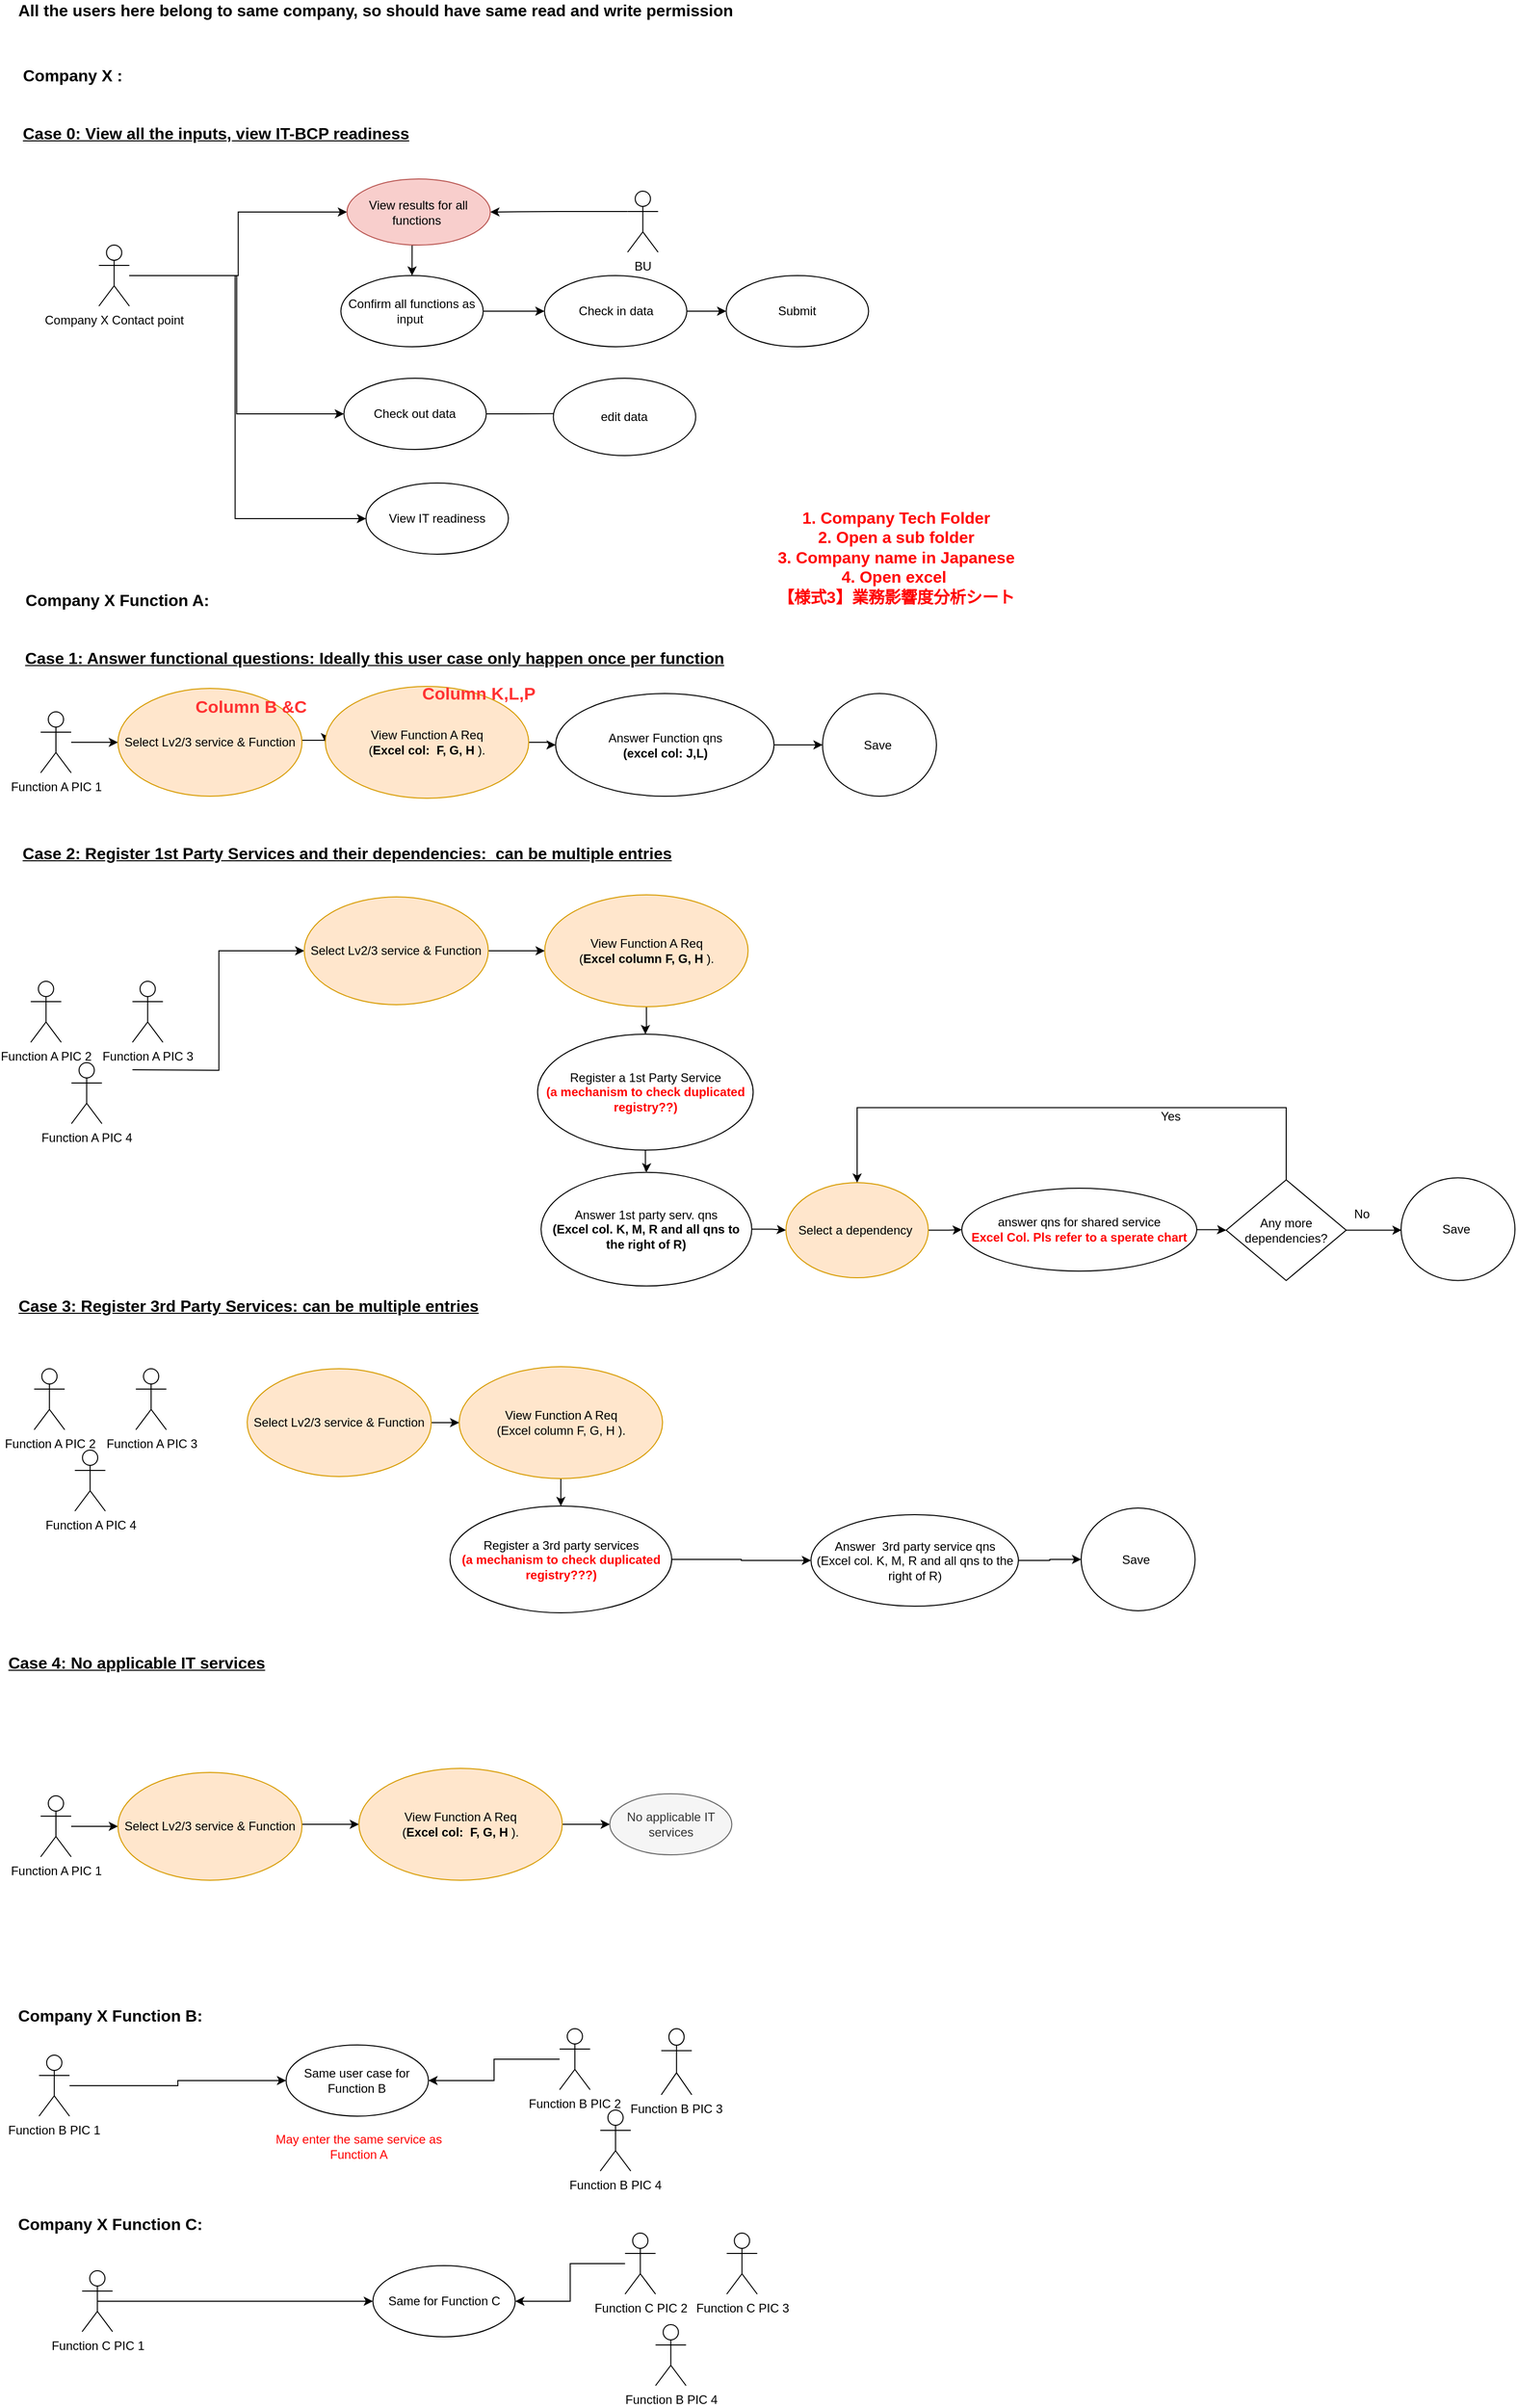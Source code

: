<mxfile version="15.0.6" type="github" pages="5">
  <diagram id="AU1-YM2_N2_GusIfQAZ2" name="Company X">
    <mxGraphModel dx="2428" dy="2406" grid="0" gridSize="10" guides="1" tooltips="1" connect="1" arrows="1" fold="1" page="0" pageScale="1" pageWidth="850" pageHeight="1100" math="0" shadow="0">
      <root>
        <mxCell id="0" />
        <mxCell id="1" parent="0" />
        <mxCell id="-gpZi2hhZSp9mo7Ovqp--26" style="edgeStyle=orthogonalEdgeStyle;rounded=0;orthogonalLoop=1;jettySize=auto;html=1;" parent="1" source="W32naPlY-PoTMaObdN7--6" target="-gpZi2hhZSp9mo7Ovqp--24" edge="1">
          <mxGeometry relative="1" as="geometry" />
        </mxCell>
        <mxCell id="W32naPlY-PoTMaObdN7--6" value="Function A PIC 1" style="shape=umlActor;verticalLabelPosition=bottom;verticalAlign=top;html=1;" parent="1" vertex="1">
          <mxGeometry x="-813" y="-980" width="30" height="60" as="geometry" />
        </mxCell>
        <mxCell id="W32naPlY-PoTMaObdN7--7" value="Function A PIC 2" style="shape=umlActor;verticalLabelPosition=bottom;verticalAlign=top;html=1;" parent="1" vertex="1">
          <mxGeometry x="-822.75" y="-715" width="30" height="60" as="geometry" />
        </mxCell>
        <mxCell id="W32naPlY-PoTMaObdN7--8" value="Function A PIC 3" style="shape=umlActor;verticalLabelPosition=bottom;verticalAlign=top;html=1;" parent="1" vertex="1">
          <mxGeometry x="-722.75" y="-715" width="30" height="60" as="geometry" />
        </mxCell>
        <mxCell id="W32naPlY-PoTMaObdN7--9" value="Function A PIC 4" style="shape=umlActor;verticalLabelPosition=bottom;verticalAlign=top;html=1;" parent="1" vertex="1">
          <mxGeometry x="-782.75" y="-635" width="30" height="60" as="geometry" />
        </mxCell>
        <mxCell id="-gpZi2hhZSp9mo7Ovqp--9" style="edgeStyle=orthogonalEdgeStyle;rounded=0;orthogonalLoop=1;jettySize=auto;html=1;entryX=1;entryY=0.5;entryDx=0;entryDy=0;" parent="1" source="W32naPlY-PoTMaObdN7--17" target="-gpZi2hhZSp9mo7Ovqp--7" edge="1">
          <mxGeometry relative="1" as="geometry" />
        </mxCell>
        <mxCell id="W32naPlY-PoTMaObdN7--17" value="Function B PIC 2" style="shape=umlActor;verticalLabelPosition=bottom;verticalAlign=top;html=1;" parent="1" vertex="1">
          <mxGeometry x="-302.62" y="315" width="30" height="60" as="geometry" />
        </mxCell>
        <mxCell id="W32naPlY-PoTMaObdN7--18" value="Function B PIC 3" style="shape=umlActor;verticalLabelPosition=bottom;verticalAlign=top;html=1;" parent="1" vertex="1">
          <mxGeometry x="-202.62" y="315" width="30" height="65" as="geometry" />
        </mxCell>
        <mxCell id="W32naPlY-PoTMaObdN7--19" value="Function B PIC 4" style="shape=umlActor;verticalLabelPosition=bottom;verticalAlign=top;html=1;" parent="1" vertex="1">
          <mxGeometry x="-262.62" y="395" width="30" height="60" as="geometry" />
        </mxCell>
        <mxCell id="W32naPlY-PoTMaObdN7--31" style="edgeStyle=orthogonalEdgeStyle;rounded=0;orthogonalLoop=1;jettySize=auto;html=1;entryX=0;entryY=0.5;entryDx=0;entryDy=0;" parent="1" target="-gpZi2hhZSp9mo7Ovqp--1" edge="1">
          <mxGeometry relative="1" as="geometry">
            <mxPoint x="-722.75" y="-627.952" as="sourcePoint" />
          </mxGeometry>
        </mxCell>
        <mxCell id="-gpZi2hhZSp9mo7Ovqp--8" style="edgeStyle=orthogonalEdgeStyle;rounded=0;orthogonalLoop=1;jettySize=auto;html=1;" parent="1" source="W32naPlY-PoTMaObdN7--23" target="-gpZi2hhZSp9mo7Ovqp--7" edge="1">
          <mxGeometry relative="1" as="geometry" />
        </mxCell>
        <mxCell id="W32naPlY-PoTMaObdN7--23" value="Function B PIC 1" style="shape=umlActor;verticalLabelPosition=bottom;verticalAlign=top;html=1;" parent="1" vertex="1">
          <mxGeometry x="-814.62" y="341" width="30" height="60" as="geometry" />
        </mxCell>
        <mxCell id="-gpZi2hhZSp9mo7Ovqp--12" style="edgeStyle=orthogonalEdgeStyle;rounded=0;orthogonalLoop=1;jettySize=auto;html=1;entryX=1;entryY=0.5;entryDx=0;entryDy=0;" parent="1" source="W32naPlY-PoTMaObdN7--25" target="-gpZi2hhZSp9mo7Ovqp--11" edge="1">
          <mxGeometry relative="1" as="geometry" />
        </mxCell>
        <mxCell id="W32naPlY-PoTMaObdN7--25" value="Function C PIC 2" style="shape=umlActor;verticalLabelPosition=bottom;verticalAlign=top;html=1;" parent="1" vertex="1">
          <mxGeometry x="-238.25" y="516" width="30" height="60" as="geometry" />
        </mxCell>
        <mxCell id="W32naPlY-PoTMaObdN7--26" value="Function C PIC 3" style="shape=umlActor;verticalLabelPosition=bottom;verticalAlign=top;html=1;" parent="1" vertex="1">
          <mxGeometry x="-138.25" y="516" width="30" height="60" as="geometry" />
        </mxCell>
        <mxCell id="W32naPlY-PoTMaObdN7--27" value="Function B PIC 4" style="shape=umlActor;verticalLabelPosition=bottom;verticalAlign=top;html=1;" parent="1" vertex="1">
          <mxGeometry x="-208.25" y="606" width="30" height="60" as="geometry" />
        </mxCell>
        <mxCell id="-gpZi2hhZSp9mo7Ovqp--10" style="edgeStyle=orthogonalEdgeStyle;rounded=0;orthogonalLoop=1;jettySize=auto;html=1;exitX=0.5;exitY=0.5;exitDx=0;exitDy=0;exitPerimeter=0;entryX=0;entryY=0.5;entryDx=0;entryDy=0;entryPerimeter=0;" parent="1" source="W32naPlY-PoTMaObdN7--28" target="-gpZi2hhZSp9mo7Ovqp--11" edge="1">
          <mxGeometry relative="1" as="geometry">
            <mxPoint x="-511.536" y="575.762" as="targetPoint" />
          </mxGeometry>
        </mxCell>
        <mxCell id="W32naPlY-PoTMaObdN7--28" value="Function C PIC 1" style="shape=umlActor;verticalLabelPosition=bottom;verticalAlign=top;html=1;" parent="1" vertex="1">
          <mxGeometry x="-772.25" y="553" width="30" height="60" as="geometry" />
        </mxCell>
        <mxCell id="-gpZi2hhZSp9mo7Ovqp--20" style="edgeStyle=orthogonalEdgeStyle;rounded=0;orthogonalLoop=1;jettySize=auto;html=1;exitX=0.5;exitY=1;exitDx=0;exitDy=0;" parent="1" source="W32naPlY-PoTMaObdN7--30" target="W32naPlY-PoTMaObdN7--35" edge="1">
          <mxGeometry relative="1" as="geometry" />
        </mxCell>
        <mxCell id="W32naPlY-PoTMaObdN7--30" value="View Function A Req&lt;br&gt;(&lt;b&gt;Excel column F, G, H&lt;/b&gt; )." style="ellipse;whiteSpace=wrap;html=1;fillColor=#ffe6cc;strokeColor=#d79b00;" parent="1" vertex="1">
          <mxGeometry x="-317.25" y="-800" width="200" height="110" as="geometry" />
        </mxCell>
        <mxCell id="-gpZi2hhZSp9mo7Ovqp--44" style="edgeStyle=orthogonalEdgeStyle;rounded=0;orthogonalLoop=1;jettySize=auto;html=1;exitX=1;exitY=0.5;exitDx=0;exitDy=0;entryX=0;entryY=0.5;entryDx=0;entryDy=0;" parent="1" source="W32naPlY-PoTMaObdN7--33" edge="1" target="-gpZi2hhZSp9mo7Ovqp--45">
          <mxGeometry relative="1" as="geometry">
            <mxPoint x="76.068" y="-950.905" as="targetPoint" />
          </mxGeometry>
        </mxCell>
        <mxCell id="W32naPlY-PoTMaObdN7--33" value="Answer Function qns&lt;br&gt;&lt;b&gt;(excel col: J,L)&lt;/b&gt;" style="ellipse;whiteSpace=wrap;html=1;" parent="1" vertex="1">
          <mxGeometry x="-306.5" y="-998" width="214.75" height="101" as="geometry" />
        </mxCell>
        <mxCell id="W32naPlY-PoTMaObdN7--53" style="edgeStyle=orthogonalEdgeStyle;rounded=0;orthogonalLoop=1;jettySize=auto;html=1;entryX=0.5;entryY=0;entryDx=0;entryDy=0;" parent="1" source="W32naPlY-PoTMaObdN7--35" target="W32naPlY-PoTMaObdN7--36" edge="1">
          <mxGeometry relative="1" as="geometry" />
        </mxCell>
        <mxCell id="W32naPlY-PoTMaObdN7--35" value="Register a 1st Party Service&lt;br&gt;&lt;font color=&quot;#ff0000&quot;&gt;&lt;b&gt;(a mechanism to check duplicated registry??)&lt;/b&gt;&lt;/font&gt;" style="ellipse;whiteSpace=wrap;html=1;" parent="1" vertex="1">
          <mxGeometry x="-324.25" y="-663" width="212" height="114" as="geometry" />
        </mxCell>
        <mxCell id="W32naPlY-PoTMaObdN7--40" style="edgeStyle=orthogonalEdgeStyle;rounded=0;orthogonalLoop=1;jettySize=auto;html=1;exitX=1;exitY=0.5;exitDx=0;exitDy=0;" parent="1" source="W32naPlY-PoTMaObdN7--36" target="W32naPlY-PoTMaObdN7--41" edge="1">
          <mxGeometry relative="1" as="geometry">
            <mxPoint x="-98" y="-460.75" as="targetPoint" />
          </mxGeometry>
        </mxCell>
        <mxCell id="W32naPlY-PoTMaObdN7--36" value="Answer 1st party serv. qns&lt;br&gt;&lt;b&gt;(Excel col. K, M, R and all qns to the right of R)&lt;/b&gt;" style="ellipse;whiteSpace=wrap;html=1;" parent="1" vertex="1">
          <mxGeometry x="-320.87" y="-527.12" width="207.25" height="111.75" as="geometry" />
        </mxCell>
        <mxCell id="W32naPlY-PoTMaObdN7--42" style="edgeStyle=orthogonalEdgeStyle;rounded=0;orthogonalLoop=1;jettySize=auto;html=1;" parent="1" source="W32naPlY-PoTMaObdN7--41" target="W32naPlY-PoTMaObdN7--43" edge="1">
          <mxGeometry relative="1" as="geometry">
            <mxPoint x="52" y="-460.75" as="targetPoint" />
          </mxGeometry>
        </mxCell>
        <mxCell id="W32naPlY-PoTMaObdN7--41" value="Select a dependency&amp;nbsp;" style="ellipse;whiteSpace=wrap;html=1;fillColor=#ffe6cc;strokeColor=#d79b00;" parent="1" vertex="1">
          <mxGeometry x="-80" y="-517" width="140" height="93.5" as="geometry" />
        </mxCell>
        <mxCell id="-gpZi2hhZSp9mo7Ovqp--42" style="edgeStyle=orthogonalEdgeStyle;rounded=0;orthogonalLoop=1;jettySize=auto;html=1;exitX=1;exitY=0.5;exitDx=0;exitDy=0;" parent="1" source="W32naPlY-PoTMaObdN7--43" target="-gpZi2hhZSp9mo7Ovqp--40" edge="1">
          <mxGeometry relative="1" as="geometry" />
        </mxCell>
        <mxCell id="W32naPlY-PoTMaObdN7--43" value="answer qns for shared service&lt;br&gt;&lt;b&gt;&lt;font color=&quot;#ff0000&quot;&gt;Excel Col. Pls refer to a sperate chart&lt;/font&gt;&lt;/b&gt;" style="ellipse;whiteSpace=wrap;html=1;" parent="1" vertex="1">
          <mxGeometry x="93" y="-511.5" width="231" height="81.5" as="geometry" />
        </mxCell>
        <mxCell id="W32naPlY-PoTMaObdN7--46" style="edgeStyle=orthogonalEdgeStyle;rounded=0;orthogonalLoop=1;jettySize=auto;html=1;" parent="1" source="W32naPlY-PoTMaObdN7--45" target="W32naPlY-PoTMaObdN7--47" edge="1">
          <mxGeometry relative="1" as="geometry">
            <mxPoint x="-120.13" y="-261" as="targetPoint" />
          </mxGeometry>
        </mxCell>
        <mxCell id="W32naPlY-PoTMaObdN7--45" value="Register a 3rd party services&lt;br&gt;&lt;b style=&quot;color: rgb(255 , 0 , 0)&quot;&gt;(a mechanism to check duplicated registry???)&lt;/b&gt;" style="ellipse;whiteSpace=wrap;html=1;" parent="1" vertex="1">
          <mxGeometry x="-410.38" y="-199" width="218" height="105" as="geometry" />
        </mxCell>
        <mxCell id="-gpZi2hhZSp9mo7Ovqp--69" style="edgeStyle=orthogonalEdgeStyle;rounded=0;orthogonalLoop=1;jettySize=auto;html=1;exitX=1;exitY=0.5;exitDx=0;exitDy=0;entryX=0;entryY=0.5;entryDx=0;entryDy=0;" parent="1" source="W32naPlY-PoTMaObdN7--47" target="-gpZi2hhZSp9mo7Ovqp--68" edge="1">
          <mxGeometry relative="1" as="geometry" />
        </mxCell>
        <mxCell id="W32naPlY-PoTMaObdN7--47" value="Answer&amp;nbsp; 3rd party service qns&lt;br&gt;(Excel col. K, M, R and all qns to the right of R)" style="ellipse;whiteSpace=wrap;html=1;" parent="1" vertex="1">
          <mxGeometry x="-55.38" y="-190.5" width="204" height="90" as="geometry" />
        </mxCell>
        <mxCell id="W32naPlY-PoTMaObdN7--51" style="edgeStyle=orthogonalEdgeStyle;rounded=0;orthogonalLoop=1;jettySize=auto;html=1;entryX=0;entryY=0.5;entryDx=0;entryDy=0;" parent="1" source="W32naPlY-PoTMaObdN7--49" target="W32naPlY-PoTMaObdN7--50" edge="1">
          <mxGeometry relative="1" as="geometry" />
        </mxCell>
        <mxCell id="W32naPlY-PoTMaObdN7--67" style="edgeStyle=orthogonalEdgeStyle;rounded=0;orthogonalLoop=1;jettySize=auto;html=1;entryX=0;entryY=0.5;entryDx=0;entryDy=0;" parent="1" source="W32naPlY-PoTMaObdN7--49" target="W32naPlY-PoTMaObdN7--65" edge="1">
          <mxGeometry relative="1" as="geometry" />
        </mxCell>
        <mxCell id="HmTF_yit3gJTQ6gCZ38t-3" style="edgeStyle=orthogonalEdgeStyle;rounded=0;orthogonalLoop=1;jettySize=auto;html=1;entryX=0;entryY=0.5;entryDx=0;entryDy=0;" parent="1" source="W32naPlY-PoTMaObdN7--49" target="HmTF_yit3gJTQ6gCZ38t-2" edge="1">
          <mxGeometry relative="1" as="geometry">
            <mxPoint x="-517.75" y="-1188" as="targetPoint" />
            <Array as="points">
              <mxPoint x="-621.75" y="-1409" />
              <mxPoint x="-621.75" y="-1170" />
            </Array>
          </mxGeometry>
        </mxCell>
        <mxCell id="W32naPlY-PoTMaObdN7--49" value="Company X Contact point" style="shape=umlActor;verticalLabelPosition=bottom;verticalAlign=top;html=1;" parent="1" vertex="1">
          <mxGeometry x="-755.75" y="-1439" width="30" height="60" as="geometry" />
        </mxCell>
        <mxCell id="W32naPlY-PoTMaObdN7--55" style="edgeStyle=orthogonalEdgeStyle;rounded=0;orthogonalLoop=1;jettySize=auto;html=1;exitX=0.5;exitY=1;exitDx=0;exitDy=0;entryX=0.5;entryY=0;entryDx=0;entryDy=0;" parent="1" source="W32naPlY-PoTMaObdN7--50" target="W32naPlY-PoTMaObdN7--54" edge="1">
          <mxGeometry relative="1" as="geometry" />
        </mxCell>
        <mxCell id="W32naPlY-PoTMaObdN7--50" value="View results for all functions&amp;nbsp;" style="ellipse;whiteSpace=wrap;html=1;fillColor=#f8cecc;strokeColor=#b85450;" parent="1" vertex="1">
          <mxGeometry x="-511.75" y="-1504" width="141" height="65" as="geometry" />
        </mxCell>
        <mxCell id="W32naPlY-PoTMaObdN7--56" style="edgeStyle=orthogonalEdgeStyle;rounded=0;orthogonalLoop=1;jettySize=auto;html=1;" parent="1" source="W32naPlY-PoTMaObdN7--54" target="W32naPlY-PoTMaObdN7--57" edge="1">
          <mxGeometry relative="1" as="geometry">
            <mxPoint x="-375.75" y="-1329" as="targetPoint" />
          </mxGeometry>
        </mxCell>
        <mxCell id="W32naPlY-PoTMaObdN7--54" value="Confirm all functions as input&amp;nbsp;" style="ellipse;whiteSpace=wrap;html=1;" parent="1" vertex="1">
          <mxGeometry x="-517.75" y="-1409" width="140" height="70" as="geometry" />
        </mxCell>
        <mxCell id="W32naPlY-PoTMaObdN7--69" style="edgeStyle=orthogonalEdgeStyle;rounded=0;orthogonalLoop=1;jettySize=auto;html=1;" parent="1" source="W32naPlY-PoTMaObdN7--57" target="W32naPlY-PoTMaObdN7--70" edge="1">
          <mxGeometry relative="1" as="geometry">
            <mxPoint x="-103.655" y="-1374" as="targetPoint" />
          </mxGeometry>
        </mxCell>
        <mxCell id="W32naPlY-PoTMaObdN7--57" value="Check in data" style="ellipse;whiteSpace=wrap;html=1;" parent="1" vertex="1">
          <mxGeometry x="-317.5" y="-1409" width="140" height="70" as="geometry" />
        </mxCell>
        <mxCell id="W32naPlY-PoTMaObdN7--59" style="edgeStyle=orthogonalEdgeStyle;rounded=0;orthogonalLoop=1;jettySize=auto;html=1;exitX=0;exitY=0.333;exitDx=0;exitDy=0;exitPerimeter=0;entryX=1;entryY=0.5;entryDx=0;entryDy=0;" parent="1" source="W32naPlY-PoTMaObdN7--58" target="W32naPlY-PoTMaObdN7--50" edge="1">
          <mxGeometry relative="1" as="geometry" />
        </mxCell>
        <mxCell id="W32naPlY-PoTMaObdN7--58" value="BU" style="shape=umlActor;verticalLabelPosition=bottom;verticalAlign=top;html=1;" parent="1" vertex="1">
          <mxGeometry x="-235.75" y="-1492" width="30" height="60" as="geometry" />
        </mxCell>
        <mxCell id="W32naPlY-PoTMaObdN7--68" style="edgeStyle=orthogonalEdgeStyle;rounded=0;orthogonalLoop=1;jettySize=auto;html=1;exitX=1;exitY=0.5;exitDx=0;exitDy=0;entryX=0.073;entryY=0.457;entryDx=0;entryDy=0;entryPerimeter=0;" parent="1" source="W32naPlY-PoTMaObdN7--65" target="W32naPlY-PoTMaObdN7--66" edge="1">
          <mxGeometry relative="1" as="geometry" />
        </mxCell>
        <mxCell id="W32naPlY-PoTMaObdN7--65" value="Check out data" style="ellipse;whiteSpace=wrap;html=1;" parent="1" vertex="1">
          <mxGeometry x="-514.75" y="-1308" width="140" height="70" as="geometry" />
        </mxCell>
        <mxCell id="W32naPlY-PoTMaObdN7--66" value="edit data" style="ellipse;whiteSpace=wrap;html=1;" parent="1" vertex="1">
          <mxGeometry x="-308.75" y="-1308" width="140" height="76" as="geometry" />
        </mxCell>
        <mxCell id="W32naPlY-PoTMaObdN7--70" value="Submit" style="ellipse;whiteSpace=wrap;html=1;" parent="1" vertex="1">
          <mxGeometry x="-138.755" y="-1409" width="140" height="70" as="geometry" />
        </mxCell>
        <mxCell id="-gpZi2hhZSp9mo7Ovqp--5" style="edgeStyle=orthogonalEdgeStyle;rounded=0;orthogonalLoop=1;jettySize=auto;html=1;entryX=0;entryY=0.5;entryDx=0;entryDy=0;" parent="1" source="-gpZi2hhZSp9mo7Ovqp--1" target="W32naPlY-PoTMaObdN7--30" edge="1">
          <mxGeometry relative="1" as="geometry">
            <mxPoint x="-345.25" y="-751" as="targetPoint" />
          </mxGeometry>
        </mxCell>
        <mxCell id="-gpZi2hhZSp9mo7Ovqp--1" value="Select Lv2/3 service &amp;amp; Function" style="ellipse;whiteSpace=wrap;html=1;fillColor=#ffe6cc;strokeColor=#d79b00;" parent="1" vertex="1">
          <mxGeometry x="-553.75" y="-798" width="181" height="106" as="geometry" />
        </mxCell>
        <mxCell id="-gpZi2hhZSp9mo7Ovqp--7" value="Same user case for Function B" style="ellipse;whiteSpace=wrap;html=1;" parent="1" vertex="1">
          <mxGeometry x="-571.62" y="331" width="140" height="70" as="geometry" />
        </mxCell>
        <mxCell id="-gpZi2hhZSp9mo7Ovqp--11" value="Same for Function C" style="ellipse;whiteSpace=wrap;html=1;" parent="1" vertex="1">
          <mxGeometry x="-486.25" y="548" width="140" height="70" as="geometry" />
        </mxCell>
        <mxCell id="-gpZi2hhZSp9mo7Ovqp--27" style="edgeStyle=orthogonalEdgeStyle;rounded=0;orthogonalLoop=1;jettySize=auto;html=1;exitX=1;exitY=0.481;exitDx=0;exitDy=0;entryX=0;entryY=0.5;entryDx=0;entryDy=0;exitPerimeter=0;" parent="1" source="-gpZi2hhZSp9mo7Ovqp--24" target="-gpZi2hhZSp9mo7Ovqp--25" edge="1">
          <mxGeometry relative="1" as="geometry">
            <mxPoint x="-533.0" y="-948.0" as="sourcePoint" />
          </mxGeometry>
        </mxCell>
        <mxCell id="-gpZi2hhZSp9mo7Ovqp--24" value="Select Lv2/3 service &amp;amp; Function" style="ellipse;whiteSpace=wrap;html=1;fillColor=#ffe6cc;strokeColor=#d79b00;" parent="1" vertex="1">
          <mxGeometry x="-737" y="-1003" width="181" height="106" as="geometry" />
        </mxCell>
        <mxCell id="-gpZi2hhZSp9mo7Ovqp--28" style="edgeStyle=orthogonalEdgeStyle;rounded=0;orthogonalLoop=1;jettySize=auto;html=1;" parent="1" source="-gpZi2hhZSp9mo7Ovqp--25" target="W32naPlY-PoTMaObdN7--33" edge="1">
          <mxGeometry relative="1" as="geometry" />
        </mxCell>
        <mxCell id="-gpZi2hhZSp9mo7Ovqp--25" value="View Function A Req&lt;br&gt;(&lt;b&gt;Excel col:&amp;nbsp; F, G, H&lt;/b&gt; )." style="ellipse;whiteSpace=wrap;html=1;fillColor=#ffe6cc;strokeColor=#d79b00;" parent="1" vertex="1">
          <mxGeometry x="-533" y="-1005" width="200" height="110" as="geometry" />
        </mxCell>
        <mxCell id="-gpZi2hhZSp9mo7Ovqp--43" style="edgeStyle=orthogonalEdgeStyle;rounded=0;orthogonalLoop=1;jettySize=auto;html=1;entryX=0.5;entryY=0;entryDx=0;entryDy=0;" parent="1" source="-gpZi2hhZSp9mo7Ovqp--40" target="W32naPlY-PoTMaObdN7--41" edge="1">
          <mxGeometry relative="1" as="geometry">
            <Array as="points">
              <mxPoint x="412" y="-590.75" />
              <mxPoint x="-10" y="-590.75" />
            </Array>
          </mxGeometry>
        </mxCell>
        <mxCell id="-gpZi2hhZSp9mo7Ovqp--64" style="edgeStyle=orthogonalEdgeStyle;rounded=0;orthogonalLoop=1;jettySize=auto;html=1;exitX=1;exitY=0.5;exitDx=0;exitDy=0;" parent="1" source="-gpZi2hhZSp9mo7Ovqp--40" edge="1">
          <mxGeometry relative="1" as="geometry">
            <mxPoint x="525.497" y="-470.274" as="targetPoint" />
          </mxGeometry>
        </mxCell>
        <mxCell id="-gpZi2hhZSp9mo7Ovqp--40" value="Any more dependencies?" style="rhombus;whiteSpace=wrap;html=1;" parent="1" vertex="1">
          <mxGeometry x="353" y="-519.75" width="118" height="99" as="geometry" />
        </mxCell>
        <mxCell id="-gpZi2hhZSp9mo7Ovqp--45" value="Save&amp;nbsp;" style="ellipse;whiteSpace=wrap;html=1;" parent="1" vertex="1">
          <mxGeometry x="-44" y="-998" width="112" height="101" as="geometry" />
        </mxCell>
        <mxCell id="-gpZi2hhZSp9mo7Ovqp--50" value="Function A PIC 2" style="shape=umlActor;verticalLabelPosition=bottom;verticalAlign=top;html=1;" parent="1" vertex="1">
          <mxGeometry x="-819.38" y="-334" width="30" height="60" as="geometry" />
        </mxCell>
        <mxCell id="-gpZi2hhZSp9mo7Ovqp--51" value="Function A PIC 3" style="shape=umlActor;verticalLabelPosition=bottom;verticalAlign=top;html=1;" parent="1" vertex="1">
          <mxGeometry x="-719.38" y="-334" width="30" height="60" as="geometry" />
        </mxCell>
        <mxCell id="-gpZi2hhZSp9mo7Ovqp--52" value="Function A PIC 4" style="shape=umlActor;verticalLabelPosition=bottom;verticalAlign=top;html=1;" parent="1" vertex="1">
          <mxGeometry x="-779.38" y="-254" width="30" height="60" as="geometry" />
        </mxCell>
        <mxCell id="-gpZi2hhZSp9mo7Ovqp--57" value="&lt;font style=&quot;font-size: 16px&quot;&gt;&lt;b&gt;&lt;u&gt;Case 1: Answer functional questions: Ideally this user case only happen once per function&lt;/u&gt;&lt;/b&gt;&lt;/font&gt;" style="text;html=1;align=center;verticalAlign=middle;resizable=0;points=[];autosize=1;strokeColor=none;fillColor=none;" parent="1" vertex="1">
          <mxGeometry x="-833.75" y="-1043" width="698" height="19" as="geometry" />
        </mxCell>
        <mxCell id="-gpZi2hhZSp9mo7Ovqp--58" value="&lt;font style=&quot;font-size: 16px&quot;&gt;&lt;b&gt;&lt;u&gt;Case 2: Register 1st Party Services and their dependencies:&amp;nbsp; can be multiple entries&lt;/u&gt;&lt;/b&gt;&lt;/font&gt;" style="text;html=1;align=center;verticalAlign=middle;resizable=0;points=[];autosize=1;strokeColor=none;fillColor=none;" parent="1" vertex="1">
          <mxGeometry x="-835.75" y="-851" width="648" height="19" as="geometry" />
        </mxCell>
        <mxCell id="-gpZi2hhZSp9mo7Ovqp--59" value="&lt;b&gt;&lt;font style=&quot;font-size: 16px&quot;&gt;&lt;u&gt;Case 3: Register 3rd Party Services: can be multiple entries&lt;/u&gt;&lt;/font&gt;&lt;/b&gt;" style="text;html=1;align=center;verticalAlign=middle;resizable=0;points=[];autosize=1;strokeColor=none;fillColor=none;" parent="1" vertex="1">
          <mxGeometry x="-840.75" y="-406" width="463" height="19" as="geometry" />
        </mxCell>
        <mxCell id="-gpZi2hhZSp9mo7Ovqp--63" style="edgeStyle=orthogonalEdgeStyle;rounded=0;orthogonalLoop=1;jettySize=auto;html=1;exitX=0.5;exitY=1;exitDx=0;exitDy=0;" parent="1" source="-gpZi2hhZSp9mo7Ovqp--60" target="W32naPlY-PoTMaObdN7--45" edge="1">
          <mxGeometry relative="1" as="geometry" />
        </mxCell>
        <mxCell id="-gpZi2hhZSp9mo7Ovqp--60" value="View Function A Req&lt;br&gt;(Excel column F, G, H )." style="ellipse;whiteSpace=wrap;html=1;fillColor=#ffe6cc;strokeColor=#d79b00;" parent="1" vertex="1">
          <mxGeometry x="-401.38" y="-336" width="200" height="110" as="geometry" />
        </mxCell>
        <mxCell id="-gpZi2hhZSp9mo7Ovqp--62" style="edgeStyle=orthogonalEdgeStyle;rounded=0;orthogonalLoop=1;jettySize=auto;html=1;exitX=1;exitY=0.5;exitDx=0;exitDy=0;entryX=0;entryY=0.5;entryDx=0;entryDy=0;" parent="1" source="-gpZi2hhZSp9mo7Ovqp--61" target="-gpZi2hhZSp9mo7Ovqp--60" edge="1">
          <mxGeometry relative="1" as="geometry" />
        </mxCell>
        <mxCell id="-gpZi2hhZSp9mo7Ovqp--61" value="Select Lv2/3 service &amp;amp; Function" style="ellipse;whiteSpace=wrap;html=1;fillColor=#ffe6cc;strokeColor=#d79b00;" parent="1" vertex="1">
          <mxGeometry x="-609.88" y="-334" width="181" height="106" as="geometry" />
        </mxCell>
        <mxCell id="-gpZi2hhZSp9mo7Ovqp--65" value="Yes" style="text;html=1;align=center;verticalAlign=middle;resizable=0;points=[];autosize=1;strokeColor=none;fillColor=none;" parent="1" vertex="1">
          <mxGeometry x="283" y="-590.75" width="30" height="18" as="geometry" />
        </mxCell>
        <mxCell id="-gpZi2hhZSp9mo7Ovqp--66" value="No" style="text;html=1;align=center;verticalAlign=middle;resizable=0;points=[];autosize=1;strokeColor=none;fillColor=none;" parent="1" vertex="1">
          <mxGeometry x="473" y="-494.75" width="25" height="18" as="geometry" />
        </mxCell>
        <mxCell id="-gpZi2hhZSp9mo7Ovqp--67" value="Save&amp;nbsp;" style="ellipse;whiteSpace=wrap;html=1;" parent="1" vertex="1">
          <mxGeometry x="525" y="-521.75" width="112" height="101" as="geometry" />
        </mxCell>
        <mxCell id="-gpZi2hhZSp9mo7Ovqp--68" value="Save&amp;nbsp;" style="ellipse;whiteSpace=wrap;html=1;" parent="1" vertex="1">
          <mxGeometry x="210.37" y="-197" width="112" height="101" as="geometry" />
        </mxCell>
        <mxCell id="-gpZi2hhZSp9mo7Ovqp--71" value="&lt;font style=&quot;font-size: 16px&quot;&gt;&lt;b&gt;All the users here belong to same company, so should have same read and write permission&lt;/b&gt;&lt;/font&gt;" style="text;html=1;align=center;verticalAlign=middle;resizable=0;points=[];autosize=1;strokeColor=none;fillColor=none;" parent="1" vertex="1">
          <mxGeometry x="-840.75" y="-1680" width="713" height="19" as="geometry" />
        </mxCell>
        <mxCell id="-gpZi2hhZSp9mo7Ovqp--72" value="&lt;b&gt;&lt;font style=&quot;font-size: 16px&quot;&gt;&lt;u&gt;Case 0: View all the inputs, view IT-BCP readiness&lt;/u&gt;&lt;/font&gt;&lt;/b&gt;" style="text;html=1;align=center;verticalAlign=middle;resizable=0;points=[];autosize=1;strokeColor=none;fillColor=none;" parent="1" vertex="1">
          <mxGeometry x="-835.75" y="-1559" width="390" height="19" as="geometry" />
        </mxCell>
        <mxCell id="-gpZi2hhZSp9mo7Ovqp--73" value="&lt;b&gt;&lt;font style=&quot;font-size: 16px&quot;&gt;Company X Function A:&lt;/font&gt;&lt;/b&gt;" style="text;html=1;align=center;verticalAlign=middle;resizable=0;points=[];autosize=1;strokeColor=none;fillColor=none;" parent="1" vertex="1">
          <mxGeometry x="-833.75" y="-1100" width="191" height="19" as="geometry" />
        </mxCell>
        <mxCell id="-gpZi2hhZSp9mo7Ovqp--74" value="&lt;b&gt;&lt;font style=&quot;font-size: 16px&quot;&gt;Company X :&lt;/font&gt;&lt;/b&gt;" style="text;html=1;align=center;verticalAlign=middle;resizable=0;points=[];autosize=1;strokeColor=none;fillColor=none;" parent="1" vertex="1">
          <mxGeometry x="-835.75" y="-1616" width="108" height="19" as="geometry" />
        </mxCell>
        <mxCell id="-gpZi2hhZSp9mo7Ovqp--75" value="&lt;b&gt;&lt;font style=&quot;font-size: 16px&quot;&gt;Company X Function B:&lt;/font&gt;&lt;/b&gt;" style="text;html=1;align=center;verticalAlign=middle;resizable=0;points=[];autosize=1;strokeColor=none;fillColor=none;" parent="1" vertex="1">
          <mxGeometry x="-840.75" y="292" width="191" height="19" as="geometry" />
        </mxCell>
        <mxCell id="-gpZi2hhZSp9mo7Ovqp--76" value="&lt;b&gt;&lt;font style=&quot;font-size: 16px&quot;&gt;Company X Function C:&lt;/font&gt;&lt;/b&gt;" style="text;html=1;align=center;verticalAlign=middle;resizable=0;points=[];autosize=1;strokeColor=none;fillColor=none;" parent="1" vertex="1">
          <mxGeometry x="-840.75" y="497" width="191" height="19" as="geometry" />
        </mxCell>
        <mxCell id="HmTF_yit3gJTQ6gCZ38t-2" value="View IT readiness" style="ellipse;whiteSpace=wrap;html=1;" parent="1" vertex="1">
          <mxGeometry x="-493.0" y="-1205" width="140" height="70" as="geometry" />
        </mxCell>
        <mxCell id="JNOww10qwIhU7luUqyG3-1" value="&lt;b&gt;&lt;font style=&quot;font-size: 16px&quot;&gt;&lt;u&gt;Case 4: No applicable IT services&lt;/u&gt;&lt;/font&gt;&lt;/b&gt;" style="text;html=1;align=center;verticalAlign=middle;resizable=0;points=[];autosize=1;strokeColor=none;fillColor=none;" parent="1" vertex="1">
          <mxGeometry x="-851" y="-55" width="263" height="19" as="geometry" />
        </mxCell>
        <mxCell id="JNOww10qwIhU7luUqyG3-2" style="edgeStyle=orthogonalEdgeStyle;rounded=0;orthogonalLoop=1;jettySize=auto;html=1;" parent="1" source="JNOww10qwIhU7luUqyG3-3" target="JNOww10qwIhU7luUqyG3-5" edge="1">
          <mxGeometry relative="1" as="geometry" />
        </mxCell>
        <mxCell id="JNOww10qwIhU7luUqyG3-3" value="Function A PIC 1" style="shape=umlActor;verticalLabelPosition=bottom;verticalAlign=top;html=1;" parent="1" vertex="1">
          <mxGeometry x="-813" y="86" width="30" height="60" as="geometry" />
        </mxCell>
        <mxCell id="JNOww10qwIhU7luUqyG3-4" style="edgeStyle=orthogonalEdgeStyle;rounded=0;orthogonalLoop=1;jettySize=auto;html=1;exitX=1;exitY=0.481;exitDx=0;exitDy=0;entryX=0;entryY=0.5;entryDx=0;entryDy=0;exitPerimeter=0;" parent="1" source="JNOww10qwIhU7luUqyG3-5" target="JNOww10qwIhU7luUqyG3-7" edge="1">
          <mxGeometry relative="1" as="geometry">
            <mxPoint x="-533.0" y="118.0" as="sourcePoint" />
          </mxGeometry>
        </mxCell>
        <mxCell id="JNOww10qwIhU7luUqyG3-5" value="Select Lv2/3 service &amp;amp; Function" style="ellipse;whiteSpace=wrap;html=1;fillColor=#ffe6cc;strokeColor=#d79b00;" parent="1" vertex="1">
          <mxGeometry x="-737" y="63" width="181" height="106" as="geometry" />
        </mxCell>
        <mxCell id="JNOww10qwIhU7luUqyG3-6" style="edgeStyle=orthogonalEdgeStyle;rounded=0;orthogonalLoop=1;jettySize=auto;html=1;entryX=0;entryY=0.5;entryDx=0;entryDy=0;" parent="1" source="JNOww10qwIhU7luUqyG3-7" edge="1" target="JNOww10qwIhU7luUqyG3-8">
          <mxGeometry relative="1" as="geometry">
            <mxPoint x="-260" y="119" as="targetPoint" />
          </mxGeometry>
        </mxCell>
        <mxCell id="JNOww10qwIhU7luUqyG3-7" value="View Function A Req&lt;br&gt;(&lt;b&gt;Excel col:&amp;nbsp; F, G, H&lt;/b&gt; )." style="ellipse;whiteSpace=wrap;html=1;fillColor=#ffe6cc;strokeColor=#d79b00;" parent="1" vertex="1">
          <mxGeometry x="-500" y="59" width="200" height="110" as="geometry" />
        </mxCell>
        <mxCell id="JNOww10qwIhU7luUqyG3-8" value="No applicable IT services" style="ellipse;whiteSpace=wrap;html=1;strokeColor=#666666;fillColor=#f5f5f5;fontColor=#333333;" parent="1" vertex="1">
          <mxGeometry x="-253.25" y="84" width="120" height="60" as="geometry" />
        </mxCell>
        <mxCell id="GWwD0PipkNPG_7XFbQsd-1" value="&lt;font color=&quot;#ff0000&quot;&gt;May enter the same service as Function A&lt;/font&gt;" style="text;html=1;strokeColor=none;fillColor=none;align=center;verticalAlign=middle;whiteSpace=wrap;rounded=0;" vertex="1" parent="1">
          <mxGeometry x="-590" y="403" width="180" height="56" as="geometry" />
        </mxCell>
        <mxCell id="d6ayeBFfSVVr19dzEPfN-1" value="&lt;span style=&quot;font-size: 11.0pt&quot;&gt;&lt;b style=&quot;font-size: 16px&quot;&gt;&lt;font color=&quot;#ff0000&quot; style=&quot;font-size: 16px&quot;&gt;1. Company Tech Folder&lt;br&gt;2. Open a sub folder&lt;br&gt;3. Company name in Japanese&lt;br&gt;4. Open excel&amp;nbsp;&lt;br&gt;【様式&lt;span lang=&quot;EN-US&quot;&gt;3&lt;/span&gt;】業務影響度分析シート&lt;/font&gt;&lt;/b&gt;&lt;br&gt;&lt;/span&gt;" style="text;html=1;strokeColor=none;fillColor=none;align=center;verticalAlign=middle;whiteSpace=wrap;rounded=0;" vertex="1" parent="1">
          <mxGeometry x="-99" y="-1196" width="255" height="127" as="geometry" />
        </mxCell>
        <mxCell id="d6ayeBFfSVVr19dzEPfN-2" value="&lt;font color=&quot;#ff3333&quot; style=&quot;font-size: 17px&quot;&gt;&lt;b&gt;Column B &amp;amp;C&lt;/b&gt;&lt;/font&gt;" style="text;html=1;strokeColor=none;fillColor=none;align=center;verticalAlign=middle;whiteSpace=wrap;rounded=0;" vertex="1" parent="1">
          <mxGeometry x="-670" y="-994" width="128" height="20" as="geometry" />
        </mxCell>
        <mxCell id="d6ayeBFfSVVr19dzEPfN-4" value="&lt;font color=&quot;#ff3333&quot; style=&quot;font-size: 17px&quot;&gt;&lt;b&gt;Column K,L,P&lt;/b&gt;&lt;/font&gt;" style="text;html=1;strokeColor=none;fillColor=none;align=center;verticalAlign=middle;whiteSpace=wrap;rounded=0;" vertex="1" parent="1">
          <mxGeometry x="-445.75" y="-1007" width="128" height="20" as="geometry" />
        </mxCell>
      </root>
    </mxGraphModel>
  </diagram>
  <diagram id="en-8oDmBA0QhUIehSiqE" name="Admin">
    <mxGraphModel dx="1422" dy="1805" grid="1" gridSize="10" guides="1" tooltips="1" connect="1" arrows="1" fold="1" page="1" pageScale="1" pageWidth="850" pageHeight="1100" math="0" shadow="0">
      <root>
        <mxCell id="pQCm6_jaStThFFM-fUs_-0" />
        <mxCell id="pQCm6_jaStThFFM-fUs_-1" parent="pQCm6_jaStThFFM-fUs_-0" />
        <mxCell id="2NQNUln4oWd3PKYwQYlI-0" value="Admin" style="shape=umlActor;verticalLabelPosition=bottom;verticalAlign=top;html=1;" parent="pQCm6_jaStThFFM-fUs_-1" vertex="1">
          <mxGeometry x="100" y="-1001" width="30" height="60" as="geometry" />
        </mxCell>
        <mxCell id="2NQNUln4oWd3PKYwQYlI-1" value="Edit data" style="ellipse;whiteSpace=wrap;html=1;" parent="pQCm6_jaStThFFM-fUs_-1" vertex="1">
          <mxGeometry x="231" y="-1050" width="140" height="70" as="geometry" />
        </mxCell>
        <mxCell id="2NQNUln4oWd3PKYwQYlI-2" value="Edit questions" style="ellipse;whiteSpace=wrap;html=1;" parent="pQCm6_jaStThFFM-fUs_-1" vertex="1">
          <mxGeometry x="231" y="-950" width="140" height="70" as="geometry" />
        </mxCell>
      </root>
    </mxGraphModel>
  </diagram>
  <diagram id="s-Ob9Kv2C_xTjsaCYt81" name="How to answer for dependencies">
    <mxGraphModel dx="1422" dy="705" grid="0" gridSize="10" guides="1" tooltips="1" connect="1" arrows="1" fold="1" page="1" pageScale="1" pageWidth="850" pageHeight="1100" math="0" shadow="0">
      <root>
        <mxCell id="gV95iGPZCNPMKc5DRgid-0" />
        <mxCell id="gV95iGPZCNPMKc5DRgid-1" parent="gV95iGPZCNPMKc5DRgid-0" />
        <mxCell id="npVbZ4nmovOdccGcQsLy-1" style="edgeStyle=orthogonalEdgeStyle;rounded=0;orthogonalLoop=1;jettySize=auto;html=1;" edge="1" parent="gV95iGPZCNPMKc5DRgid-1" source="npVbZ4nmovOdccGcQsLy-0">
          <mxGeometry relative="1" as="geometry">
            <mxPoint x="241" y="275" as="targetPoint" />
          </mxGeometry>
        </mxCell>
        <mxCell id="npVbZ4nmovOdccGcQsLy-0" value="Enter Column K&lt;br&gt;IT-RTO" style="rounded=0;whiteSpace=wrap;html=1;" vertex="1" parent="gV95iGPZCNPMKc5DRgid-1">
          <mxGeometry x="86" y="245" width="95" height="60" as="geometry" />
        </mxCell>
        <mxCell id="npVbZ4nmovOdccGcQsLy-3" style="edgeStyle=orthogonalEdgeStyle;rounded=0;orthogonalLoop=1;jettySize=auto;html=1;exitX=1;exitY=0.5;exitDx=0;exitDy=0;" edge="1" parent="gV95iGPZCNPMKc5DRgid-1" source="npVbZ4nmovOdccGcQsLy-2">
          <mxGeometry relative="1" as="geometry">
            <mxPoint x="403" y="275" as="targetPoint" />
          </mxGeometry>
        </mxCell>
        <mxCell id="npVbZ4nmovOdccGcQsLy-2" value="Select value Column N&lt;br&gt;Multi/Single region?" style="rounded=0;whiteSpace=wrap;html=1;" vertex="1" parent="gV95iGPZCNPMKc5DRgid-1">
          <mxGeometry x="240" y="245" width="105" height="60" as="geometry" />
        </mxCell>
        <mxCell id="npVbZ4nmovOdccGcQsLy-5" style="edgeStyle=orthogonalEdgeStyle;rounded=0;orthogonalLoop=1;jettySize=auto;html=1;" edge="1" parent="gV95iGPZCNPMKc5DRgid-1" source="npVbZ4nmovOdccGcQsLy-4">
          <mxGeometry relative="1" as="geometry">
            <mxPoint x="425" y="392" as="targetPoint" />
          </mxGeometry>
        </mxCell>
        <mxCell id="npVbZ4nmovOdccGcQsLy-9" style="edgeStyle=orthogonalEdgeStyle;rounded=0;orthogonalLoop=1;jettySize=auto;html=1;exitX=1;exitY=0.5;exitDx=0;exitDy=0;" edge="1" parent="gV95iGPZCNPMKc5DRgid-1" source="npVbZ4nmovOdccGcQsLy-4">
          <mxGeometry relative="1" as="geometry">
            <mxPoint x="568" y="275" as="targetPoint" />
          </mxGeometry>
        </mxCell>
        <mxCell id="npVbZ4nmovOdccGcQsLy-4" value="" style="rhombus;whiteSpace=wrap;html=1;" vertex="1" parent="gV95iGPZCNPMKc5DRgid-1">
          <mxGeometry x="404.5" y="257.5" width="41" height="35" as="geometry" />
        </mxCell>
        <mxCell id="npVbZ4nmovOdccGcQsLy-7" value="Single" style="text;html=1;strokeColor=none;fillColor=none;align=center;verticalAlign=middle;whiteSpace=wrap;rounded=0;" vertex="1" parent="gV95iGPZCNPMKc5DRgid-1">
          <mxGeometry x="367" y="341" width="40" height="20" as="geometry" />
        </mxCell>
        <mxCell id="npVbZ4nmovOdccGcQsLy-12" style="edgeStyle=orthogonalEdgeStyle;rounded=0;orthogonalLoop=1;jettySize=auto;html=1;exitX=0.5;exitY=1;exitDx=0;exitDy=0;" edge="1" parent="gV95iGPZCNPMKc5DRgid-1" source="npVbZ4nmovOdccGcQsLy-8" target="npVbZ4nmovOdccGcQsLy-17">
          <mxGeometry relative="1" as="geometry">
            <mxPoint x="427" y="561" as="targetPoint" />
          </mxGeometry>
        </mxCell>
        <mxCell id="npVbZ4nmovOdccGcQsLy-8" value="View value in column P&lt;br&gt;Service Baseline single&lt;br&gt;and view column M=P" style="ellipse;whiteSpace=wrap;html=1;fillColor=#ffe6cc;strokeColor=#d79b00;" vertex="1" parent="gV95iGPZCNPMKc5DRgid-1">
          <mxGeometry x="351" y="390" width="156" height="80" as="geometry" />
        </mxCell>
        <mxCell id="npVbZ4nmovOdccGcQsLy-10" value="Multi" style="text;html=1;strokeColor=none;fillColor=none;align=center;verticalAlign=middle;whiteSpace=wrap;rounded=0;" vertex="1" parent="gV95iGPZCNPMKc5DRgid-1">
          <mxGeometry x="462" y="247" width="40" height="20" as="geometry" />
        </mxCell>
        <mxCell id="npVbZ4nmovOdccGcQsLy-14" value="" style="edgeStyle=orthogonalEdgeStyle;rounded=0;orthogonalLoop=1;jettySize=auto;html=1;" edge="1" parent="gV95iGPZCNPMKc5DRgid-1" source="npVbZ4nmovOdccGcQsLy-11">
          <mxGeometry relative="1" as="geometry">
            <mxPoint x="676" y="280" as="targetPoint" />
          </mxGeometry>
        </mxCell>
        <mxCell id="npVbZ4nmovOdccGcQsLy-11" value="View value in column Q&lt;br&gt;Service baseline Multi&lt;br&gt;and column M=Q" style="ellipse;whiteSpace=wrap;html=1;fillColor=#ffe6cc;strokeColor=#d79b00;" vertex="1" parent="gV95iGPZCNPMKc5DRgid-1">
          <mxGeometry x="513" y="240" width="140" height="80" as="geometry" />
        </mxCell>
        <mxCell id="npVbZ4nmovOdccGcQsLy-16" style="edgeStyle=orthogonalEdgeStyle;rounded=0;orthogonalLoop=1;jettySize=auto;html=1;exitX=0.5;exitY=1;exitDx=0;exitDy=0;entryX=0.5;entryY=0;entryDx=0;entryDy=0;" edge="1" parent="gV95iGPZCNPMKc5DRgid-1" source="npVbZ4nmovOdccGcQsLy-15" target="npVbZ4nmovOdccGcQsLy-17">
          <mxGeometry relative="1" as="geometry">
            <mxPoint x="620" y="557" as="targetPoint" />
          </mxGeometry>
        </mxCell>
        <mxCell id="npVbZ4nmovOdccGcQsLy-15" value="Enter Column O&lt;br&gt;Which datacenter" style="rounded=0;whiteSpace=wrap;html=1;" vertex="1" parent="gV95iGPZCNPMKc5DRgid-1">
          <mxGeometry x="676" y="250" width="120" height="60" as="geometry" />
        </mxCell>
        <mxCell id="npVbZ4nmovOdccGcQsLy-17" value="View all the value &lt;b&gt;R and R onwards&lt;/b&gt;" style="ellipse;whiteSpace=wrap;html=1;fillColor=#ffe6cc;strokeColor=#d79b00;" vertex="1" parent="gV95iGPZCNPMKc5DRgid-1">
          <mxGeometry x="343" y="560" width="382" height="119" as="geometry" />
        </mxCell>
        <mxCell id="npVbZ4nmovOdccGcQsLy-19" style="edgeStyle=orthogonalEdgeStyle;rounded=0;orthogonalLoop=1;jettySize=auto;html=1;exitX=0.5;exitY=1;exitDx=0;exitDy=0;entryX=0.5;entryY=0;entryDx=0;entryDy=0;" edge="1" parent="gV95iGPZCNPMKc5DRgid-1" source="npVbZ4nmovOdccGcQsLy-18" target="npVbZ4nmovOdccGcQsLy-0">
          <mxGeometry relative="1" as="geometry" />
        </mxCell>
        <mxCell id="npVbZ4nmovOdccGcQsLy-18" value="Select Dependency&lt;br&gt;Column I" style="rounded=0;whiteSpace=wrap;html=1;fillColor=#ffe6cc;strokeColor=#d79b00;" vertex="1" parent="gV95iGPZCNPMKc5DRgid-1">
          <mxGeometry x="73.5" y="131" width="120" height="60" as="geometry" />
        </mxCell>
        <mxCell id="u0SC-28xAL--Be5Ssd-G-0" value="&lt;b&gt;&lt;font style=&quot;font-size: 16px&quot; color=&quot;#ff0000&quot;&gt;Service list from Output 1&lt;/font&gt;&lt;/b&gt;" style="text;html=1;strokeColor=none;fillColor=none;align=center;verticalAlign=middle;whiteSpace=wrap;rounded=0;" vertex="1" parent="gV95iGPZCNPMKc5DRgid-1">
          <mxGeometry x="170" y="143.5" width="168" height="35" as="geometry" />
        </mxCell>
        <mxCell id="u0SC-28xAL--Be5Ssd-G-1" value="&lt;b&gt;&lt;font style=&quot;font-size: 16px&quot; color=&quot;#ff0000&quot;&gt;User Input&lt;/font&gt;&lt;/b&gt;" style="text;html=1;strokeColor=none;fillColor=none;align=center;verticalAlign=middle;whiteSpace=wrap;rounded=0;" vertex="1" parent="gV95iGPZCNPMKc5DRgid-1">
          <mxGeometry x="37" y="305" width="168" height="35" as="geometry" />
        </mxCell>
        <mxCell id="u0SC-28xAL--Be5Ssd-G-2" value="&lt;b&gt;&lt;font style=&quot;font-size: 16px&quot; color=&quot;#ff0000&quot;&gt;User Input&lt;/font&gt;&lt;/b&gt;" style="text;html=1;strokeColor=none;fillColor=none;align=center;verticalAlign=middle;whiteSpace=wrap;rounded=0;" vertex="1" parent="gV95iGPZCNPMKc5DRgid-1">
          <mxGeometry x="199" y="305" width="168" height="35" as="geometry" />
        </mxCell>
        <mxCell id="vm-3O2uuTZOLLw9rTsDe-1" style="edgeStyle=orthogonalEdgeStyle;rounded=0;orthogonalLoop=1;jettySize=auto;html=1;exitX=0.5;exitY=1;exitDx=0;exitDy=0;" edge="1" parent="gV95iGPZCNPMKc5DRgid-1" source="u0SC-28xAL--Be5Ssd-G-3">
          <mxGeometry relative="1" as="geometry">
            <mxPoint x="355" y="501" as="targetPoint" />
          </mxGeometry>
        </mxCell>
        <mxCell id="u0SC-28xAL--Be5Ssd-G-3" value="&lt;b&gt;&lt;font style=&quot;font-size: 16px&quot;&gt;&lt;font color=&quot;#ff0000&quot;&gt;&amp;nbsp;from Output 1&lt;br&gt;Column T&lt;/font&gt;&lt;br&gt;&lt;/font&gt;&lt;/b&gt;" style="text;html=1;strokeColor=none;fillColor=none;align=center;verticalAlign=middle;whiteSpace=wrap;rounded=0;" vertex="1" parent="gV95iGPZCNPMKc5DRgid-1">
          <mxGeometry x="277.5" y="456" width="168" height="35" as="geometry" />
        </mxCell>
        <mxCell id="u0SC-28xAL--Be5Ssd-G-4" value="&lt;b&gt;&lt;font style=&quot;font-size: 16px&quot;&gt;&lt;font color=&quot;#ff0000&quot;&gt;&amp;nbsp;from Output 1&lt;br&gt;Column X&lt;/font&gt;&lt;br&gt;&lt;/font&gt;&lt;/b&gt;" style="text;html=1;strokeColor=none;fillColor=none;align=center;verticalAlign=middle;whiteSpace=wrap;rounded=0;" vertex="1" parent="gV95iGPZCNPMKc5DRgid-1">
          <mxGeometry x="491" y="205" width="168" height="35" as="geometry" />
        </mxCell>
        <mxCell id="u0SC-28xAL--Be5Ssd-G-5" value="&lt;b&gt;&lt;font style=&quot;font-size: 16px&quot;&gt;&lt;font color=&quot;#ff3333&quot;&gt;&amp;nbsp;from Output 2 （but not updated yet）&lt;/font&gt;&lt;br&gt;&lt;/font&gt;&lt;/b&gt;" style="text;html=1;strokeColor=none;fillColor=none;align=center;verticalAlign=middle;whiteSpace=wrap;rounded=0;" vertex="1" parent="gV95iGPZCNPMKc5DRgid-1">
          <mxGeometry x="448" y="640" width="168" height="35" as="geometry" />
        </mxCell>
        <mxCell id="u0SC-28xAL--Be5Ssd-G-6" value="&lt;b&gt;&lt;font style=&quot;font-size: 16px&quot; color=&quot;#ff0000&quot;&gt;User Input&lt;/font&gt;&lt;/b&gt;" style="text;html=1;strokeColor=none;fillColor=none;align=center;verticalAlign=middle;whiteSpace=wrap;rounded=0;" vertex="1" parent="gV95iGPZCNPMKc5DRgid-1">
          <mxGeometry x="662" y="205" width="168" height="35" as="geometry" />
        </mxCell>
        <mxCell id="vm-3O2uuTZOLLw9rTsDe-0" value="&lt;b&gt;&lt;font style=&quot;font-size: 16px&quot;&gt;&lt;u&gt;IT services&lt;/u&gt;&lt;/font&gt;&lt;/b&gt;" style="text;html=1;align=center;verticalAlign=middle;resizable=0;points=[];autosize=1;strokeColor=none;fillColor=none;" vertex="1" parent="gV95iGPZCNPMKc5DRgid-1">
          <mxGeometry x="68" y="55" width="93" height="19" as="geometry" />
        </mxCell>
        <mxCell id="m3CMDhtTg_Iw5SHWhkeQ-0" value="&lt;font style=&quot;font-size: 17px&quot; color=&quot;#ff0000&quot;&gt;&lt;b&gt;Tech div folder&lt;/b&gt;&lt;/font&gt;" style="text;html=1;strokeColor=none;fillColor=none;align=center;verticalAlign=middle;whiteSpace=wrap;rounded=0;" vertex="1" parent="gV95iGPZCNPMKc5DRgid-1">
          <mxGeometry x="181" y="23" width="131" height="69" as="geometry" />
        </mxCell>
      </root>
    </mxGraphModel>
  </diagram>
  <diagram id="JWQbmw4SA957RmJhuc0c" name="Wireframe">
    <mxGraphModel dx="1874" dy="739" grid="1" gridSize="10" guides="1" tooltips="1" connect="1" arrows="1" fold="1" page="1" pageScale="1" pageWidth="850" pageHeight="1100" math="0" shadow="0">
      <root>
        <mxCell id="k5PLboTcDlN-YSJI1zWM-0" />
        <mxCell id="k5PLboTcDlN-YSJI1zWM-1" parent="k5PLboTcDlN-YSJI1zWM-0" />
        <mxCell id="k5PLboTcDlN-YSJI1zWM-2" value="" style="whiteSpace=wrap;html=1;aspect=fixed;" vertex="1" parent="k5PLboTcDlN-YSJI1zWM-1">
          <mxGeometry x="60" y="190" width="460" height="460" as="geometry" />
        </mxCell>
        <mxCell id="NAe9nIzxoioWlirBiG8X-0" value="" style="shape=image;html=1;verticalAlign=top;verticalLabelPosition=bottom;labelBackgroundColor=#ffffff;imageAspect=0;aspect=fixed;image=https://cdn0.iconfinder.com/data/icons/fatcow/32/accordion.png" vertex="1" parent="k5PLboTcDlN-YSJI1zWM-1">
          <mxGeometry x="80" y="230" width="430" height="430" as="geometry" />
        </mxCell>
        <mxCell id="k5PLboTcDlN-YSJI1zWM-3" value="View registered service" style="rounded=0;whiteSpace=wrap;html=1;" vertex="1" parent="k5PLboTcDlN-YSJI1zWM-1">
          <mxGeometry x="340" y="415" width="110" height="30" as="geometry" />
        </mxCell>
        <mxCell id="NAe9nIzxoioWlirBiG8X-1" value="" style="verticalLabelPosition=bottom;verticalAlign=top;html=1;shape=mxgraph.basic.tick;fillColor=#d5e8d4;strokeColor=#82b366;" vertex="1" parent="k5PLboTcDlN-YSJI1zWM-1">
          <mxGeometry x="390" y="260" width="70" height="40" as="geometry" />
        </mxCell>
        <mxCell id="fvaFO60kkiBdNt6lFvxa-0" value="" style="whiteSpace=wrap;html=1;aspect=fixed;" vertex="1" parent="k5PLboTcDlN-YSJI1zWM-1">
          <mxGeometry x="75" y="680" width="440" height="440" as="geometry" />
        </mxCell>
        <mxCell id="fvaFO60kkiBdNt6lFvxa-8" value="Services...." style="text;html=1;strokeColor=none;fillColor=none;align=center;verticalAlign=middle;whiteSpace=wrap;rounded=0;" vertex="1" parent="k5PLboTcDlN-YSJI1zWM-1">
          <mxGeometry x="160" y="340" width="40" height="20" as="geometry" />
        </mxCell>
        <mxCell id="fvaFO60kkiBdNt6lFvxa-9" value="&lt;font style=&quot;font-size: 16px&quot;&gt;&lt;b&gt;Functional Qns&lt;/b&gt;&lt;/font&gt;" style="text;html=1;strokeColor=none;fillColor=none;align=center;verticalAlign=middle;whiteSpace=wrap;rounded=0;" vertex="1" parent="k5PLboTcDlN-YSJI1zWM-1">
          <mxGeometry x="160" y="270" width="40" height="20" as="geometry" />
        </mxCell>
        <mxCell id="fvaFO60kkiBdNt6lFvxa-12" value="" style="html=1;shadow=0;dashed=0;shape=mxgraph.bootstrap.rrect;rSize=5;fillColor=#E9ECEF;strokeColor=none;" vertex="1" parent="k5PLboTcDlN-YSJI1zWM-1">
          <mxGeometry x="110" y="730" width="360" height="10" as="geometry" />
        </mxCell>
        <mxCell id="fvaFO60kkiBdNt6lFvxa-13" value="" style="html=1;shadow=0;dashed=0;shape=mxgraph.bootstrap.leftButton;rSize=5;fillColor=#DB2843;strokeColor=none;resizeHeight=1;" vertex="1" parent="fvaFO60kkiBdNt6lFvxa-12">
          <mxGeometry width="250" height="10" relative="1" as="geometry" />
        </mxCell>
        <mxCell id="fvaFO60kkiBdNt6lFvxa-14" value="&lt;font style=&quot;font-size: 16px&quot;&gt;Progress bar&lt;/font&gt;" style="text;html=1;strokeColor=none;fillColor=none;align=center;verticalAlign=middle;whiteSpace=wrap;rounded=0;" vertex="1" parent="k5PLboTcDlN-YSJI1zWM-1">
          <mxGeometry x="160" y="750" width="120" height="30" as="geometry" />
        </mxCell>
      </root>
    </mxGraphModel>
  </diagram>
  <diagram id="eTfvTawoMGXTQdTjm_CP" name="Page-5">
    <mxGraphModel dx="782" dy="345" grid="1" gridSize="10" guides="1" tooltips="1" connect="1" arrows="1" fold="1" page="1" pageScale="1" pageWidth="850" pageHeight="1100" math="0" shadow="0">
      <root>
        <mxCell id="OC0PQ5ip-xov0mTCy9qc-0" />
        <mxCell id="OC0PQ5ip-xov0mTCy9qc-1" parent="OC0PQ5ip-xov0mTCy9qc-0" />
        <mxCell id="OC0PQ5ip-xov0mTCy9qc-6" value="" style="edgeStyle=orthogonalEdgeStyle;rounded=0;orthogonalLoop=1;jettySize=auto;html=1;" edge="1" parent="OC0PQ5ip-xov0mTCy9qc-1" target="OC0PQ5ip-xov0mTCy9qc-5">
          <mxGeometry relative="1" as="geometry">
            <mxPoint x="230" y="330" as="sourcePoint" />
          </mxGeometry>
        </mxCell>
        <mxCell id="OC0PQ5ip-xov0mTCy9qc-5" value="" style="whiteSpace=wrap;html=1;verticalAlign=top;strokeWidth=1;" vertex="1" parent="OC0PQ5ip-xov0mTCy9qc-1">
          <mxGeometry x="170" y="525" width="120" height="60" as="geometry" />
        </mxCell>
      </root>
    </mxGraphModel>
  </diagram>
</mxfile>
